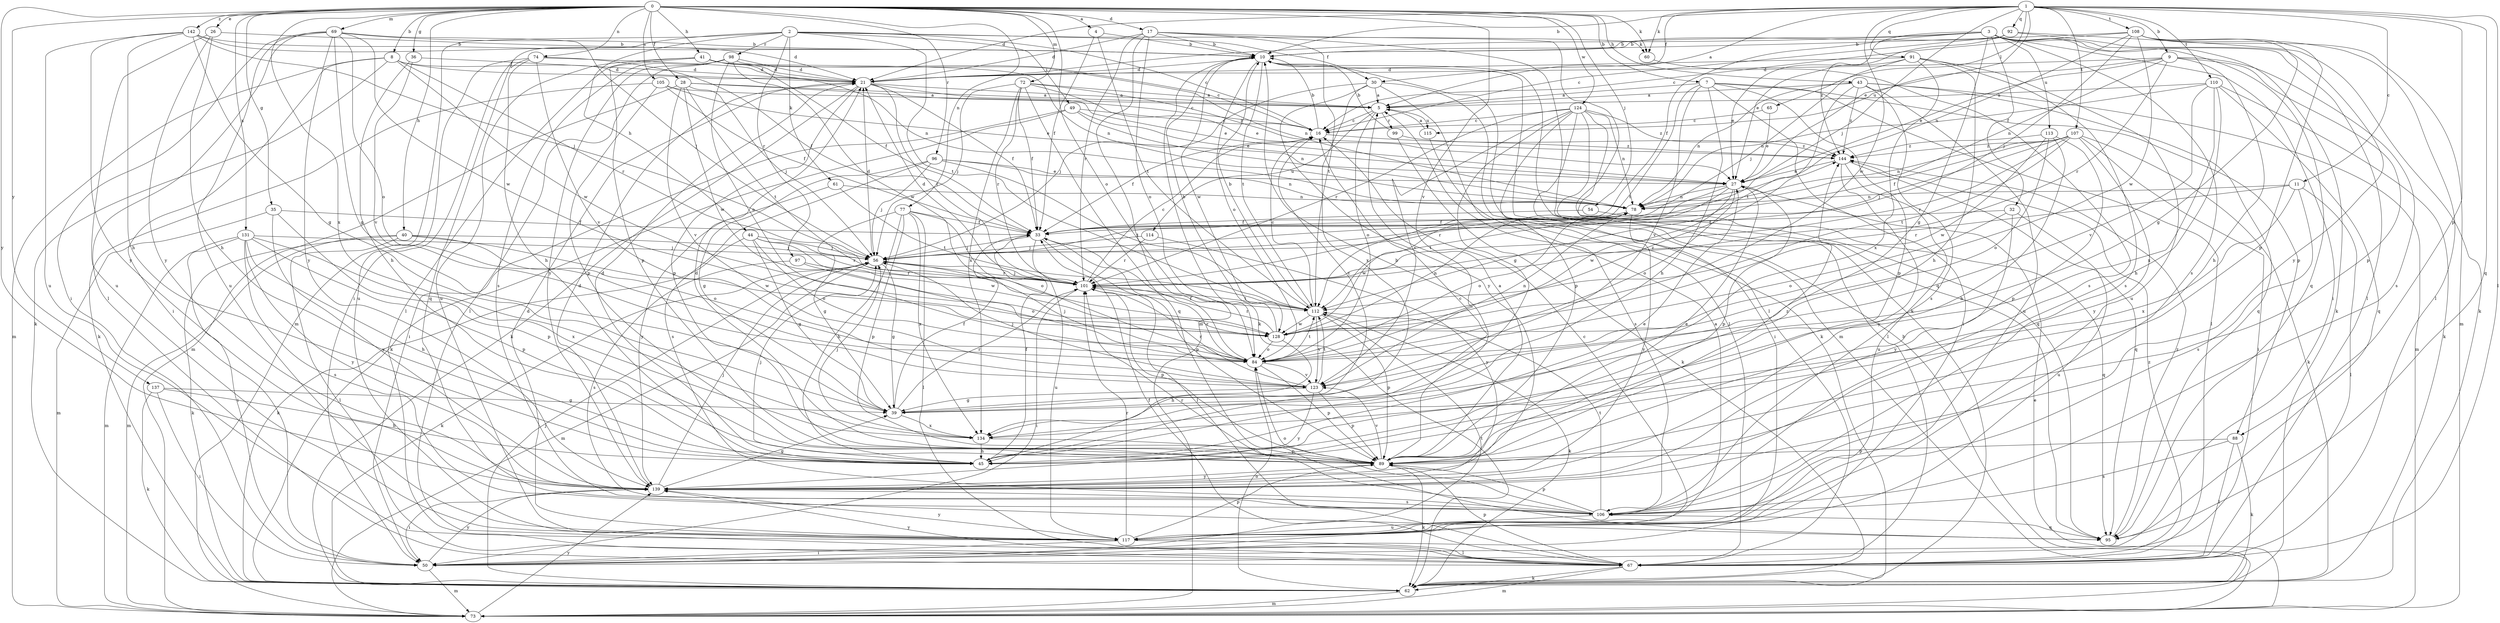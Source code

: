 strict digraph  {
0;
1;
2;
3;
4;
5;
7;
8;
9;
10;
11;
16;
17;
21;
26;
27;
28;
30;
32;
33;
35;
36;
39;
40;
41;
43;
44;
45;
49;
50;
54;
56;
60;
61;
62;
65;
67;
69;
72;
73;
74;
77;
78;
84;
88;
89;
91;
92;
95;
96;
97;
98;
99;
101;
105;
106;
107;
108;
110;
112;
113;
114;
115;
117;
123;
124;
128;
131;
134;
137;
139;
142;
144;
0 -> 4  [label=a];
0 -> 7  [label=b];
0 -> 8  [label=b];
0 -> 17  [label=d];
0 -> 26  [label=e];
0 -> 28  [label=f];
0 -> 35  [label=g];
0 -> 36  [label=g];
0 -> 40  [label=h];
0 -> 41  [label=h];
0 -> 43  [label=h];
0 -> 54  [label=j];
0 -> 60  [label=k];
0 -> 69  [label=m];
0 -> 72  [label=m];
0 -> 74  [label=n];
0 -> 77  [label=n];
0 -> 84  [label=o];
0 -> 96  [label=r];
0 -> 105  [label=s];
0 -> 123  [label=v];
0 -> 124  [label=w];
0 -> 131  [label=x];
0 -> 134  [label=x];
0 -> 137  [label=y];
0 -> 139  [label=y];
0 -> 142  [label=z];
1 -> 5  [label=a];
1 -> 9  [label=b];
1 -> 10  [label=b];
1 -> 11  [label=c];
1 -> 21  [label=d];
1 -> 27  [label=e];
1 -> 30  [label=f];
1 -> 56  [label=j];
1 -> 60  [label=k];
1 -> 65  [label=l];
1 -> 67  [label=l];
1 -> 88  [label=p];
1 -> 91  [label=q];
1 -> 92  [label=q];
1 -> 95  [label=q];
1 -> 107  [label=t];
1 -> 108  [label=t];
1 -> 110  [label=t];
1 -> 128  [label=w];
2 -> 16  [label=c];
2 -> 30  [label=f];
2 -> 44  [label=h];
2 -> 49  [label=i];
2 -> 50  [label=i];
2 -> 60  [label=k];
2 -> 61  [label=k];
2 -> 73  [label=m];
2 -> 97  [label=r];
2 -> 98  [label=r];
2 -> 112  [label=t];
3 -> 10  [label=b];
3 -> 21  [label=d];
3 -> 32  [label=f];
3 -> 33  [label=f];
3 -> 39  [label=g];
3 -> 50  [label=i];
3 -> 62  [label=k];
3 -> 67  [label=l];
3 -> 95  [label=q];
3 -> 106  [label=s];
3 -> 113  [label=u];
3 -> 144  [label=z];
4 -> 10  [label=b];
4 -> 33  [label=f];
4 -> 112  [label=t];
5 -> 16  [label=c];
5 -> 84  [label=o];
5 -> 99  [label=r];
5 -> 114  [label=u];
5 -> 115  [label=u];
7 -> 5  [label=a];
7 -> 45  [label=h];
7 -> 50  [label=i];
7 -> 67  [label=l];
7 -> 88  [label=p];
7 -> 89  [label=p];
7 -> 112  [label=t];
7 -> 123  [label=v];
8 -> 21  [label=d];
8 -> 50  [label=i];
8 -> 62  [label=k];
8 -> 73  [label=m];
8 -> 78  [label=n];
8 -> 101  [label=r];
8 -> 128  [label=w];
9 -> 21  [label=d];
9 -> 27  [label=e];
9 -> 45  [label=h];
9 -> 78  [label=n];
9 -> 89  [label=p];
9 -> 101  [label=r];
9 -> 106  [label=s];
9 -> 115  [label=u];
10 -> 21  [label=d];
10 -> 62  [label=k];
10 -> 67  [label=l];
10 -> 73  [label=m];
10 -> 84  [label=o];
10 -> 112  [label=t];
10 -> 128  [label=w];
11 -> 67  [label=l];
11 -> 78  [label=n];
11 -> 101  [label=r];
11 -> 106  [label=s];
11 -> 134  [label=x];
16 -> 10  [label=b];
16 -> 33  [label=f];
16 -> 144  [label=z];
17 -> 10  [label=b];
17 -> 21  [label=d];
17 -> 62  [label=k];
17 -> 73  [label=m];
17 -> 84  [label=o];
17 -> 95  [label=q];
17 -> 101  [label=r];
17 -> 112  [label=t];
21 -> 5  [label=a];
21 -> 27  [label=e];
21 -> 33  [label=f];
21 -> 62  [label=k];
21 -> 89  [label=p];
21 -> 101  [label=r];
26 -> 10  [label=b];
26 -> 45  [label=h];
26 -> 117  [label=u];
26 -> 139  [label=y];
27 -> 78  [label=n];
27 -> 84  [label=o];
27 -> 89  [label=p];
27 -> 101  [label=r];
27 -> 112  [label=t];
27 -> 128  [label=w];
28 -> 5  [label=a];
28 -> 16  [label=c];
28 -> 56  [label=j];
28 -> 73  [label=m];
28 -> 112  [label=t];
28 -> 123  [label=v];
28 -> 128  [label=w];
30 -> 5  [label=a];
30 -> 56  [label=j];
30 -> 62  [label=k];
30 -> 67  [label=l];
30 -> 134  [label=x];
30 -> 139  [label=y];
32 -> 33  [label=f];
32 -> 84  [label=o];
32 -> 117  [label=u];
32 -> 139  [label=y];
33 -> 56  [label=j];
33 -> 67  [label=l];
33 -> 89  [label=p];
33 -> 117  [label=u];
35 -> 33  [label=f];
35 -> 73  [label=m];
35 -> 89  [label=p];
35 -> 139  [label=y];
36 -> 21  [label=d];
36 -> 45  [label=h];
36 -> 123  [label=v];
39 -> 16  [label=c];
39 -> 33  [label=f];
39 -> 101  [label=r];
39 -> 134  [label=x];
40 -> 56  [label=j];
40 -> 62  [label=k];
40 -> 67  [label=l];
40 -> 73  [label=m];
40 -> 84  [label=o];
40 -> 128  [label=w];
41 -> 16  [label=c];
41 -> 21  [label=d];
41 -> 33  [label=f];
41 -> 67  [label=l];
41 -> 78  [label=n];
41 -> 89  [label=p];
41 -> 117  [label=u];
43 -> 5  [label=a];
43 -> 73  [label=m];
43 -> 78  [label=n];
43 -> 95  [label=q];
43 -> 106  [label=s];
43 -> 112  [label=t];
43 -> 117  [label=u];
43 -> 144  [label=z];
44 -> 39  [label=g];
44 -> 56  [label=j];
44 -> 62  [label=k];
44 -> 84  [label=o];
44 -> 101  [label=r];
44 -> 128  [label=w];
45 -> 16  [label=c];
45 -> 21  [label=d];
45 -> 27  [label=e];
45 -> 33  [label=f];
45 -> 56  [label=j];
49 -> 16  [label=c];
49 -> 27  [label=e];
49 -> 50  [label=i];
49 -> 62  [label=k];
49 -> 78  [label=n];
50 -> 73  [label=m];
50 -> 112  [label=t];
50 -> 139  [label=y];
54 -> 33  [label=f];
54 -> 95  [label=q];
56 -> 21  [label=d];
56 -> 39  [label=g];
56 -> 62  [label=k];
56 -> 73  [label=m];
56 -> 101  [label=r];
60 -> 106  [label=s];
61 -> 78  [label=n];
61 -> 112  [label=t];
61 -> 139  [label=y];
62 -> 56  [label=j];
62 -> 73  [label=m];
62 -> 84  [label=o];
65 -> 16  [label=c];
65 -> 27  [label=e];
67 -> 33  [label=f];
67 -> 62  [label=k];
67 -> 73  [label=m];
67 -> 89  [label=p];
67 -> 139  [label=y];
67 -> 144  [label=z];
69 -> 10  [label=b];
69 -> 39  [label=g];
69 -> 50  [label=i];
69 -> 56  [label=j];
69 -> 67  [label=l];
69 -> 84  [label=o];
69 -> 117  [label=u];
69 -> 128  [label=w];
69 -> 139  [label=y];
72 -> 5  [label=a];
72 -> 27  [label=e];
72 -> 33  [label=f];
72 -> 56  [label=j];
72 -> 95  [label=q];
72 -> 101  [label=r];
72 -> 134  [label=x];
72 -> 144  [label=z];
73 -> 10  [label=b];
73 -> 27  [label=e];
73 -> 139  [label=y];
74 -> 21  [label=d];
74 -> 33  [label=f];
74 -> 45  [label=h];
74 -> 95  [label=q];
74 -> 117  [label=u];
74 -> 123  [label=v];
77 -> 33  [label=f];
77 -> 39  [label=g];
77 -> 45  [label=h];
77 -> 67  [label=l];
77 -> 84  [label=o];
77 -> 89  [label=p];
77 -> 134  [label=x];
78 -> 33  [label=f];
78 -> 84  [label=o];
78 -> 128  [label=w];
78 -> 139  [label=y];
84 -> 33  [label=f];
84 -> 56  [label=j];
84 -> 78  [label=n];
84 -> 89  [label=p];
84 -> 101  [label=r];
84 -> 112  [label=t];
84 -> 123  [label=v];
88 -> 62  [label=k];
88 -> 67  [label=l];
88 -> 89  [label=p];
88 -> 106  [label=s];
89 -> 5  [label=a];
89 -> 10  [label=b];
89 -> 21  [label=d];
89 -> 27  [label=e];
89 -> 62  [label=k];
89 -> 123  [label=v];
89 -> 139  [label=y];
89 -> 144  [label=z];
91 -> 21  [label=d];
91 -> 27  [label=e];
91 -> 45  [label=h];
91 -> 56  [label=j];
91 -> 106  [label=s];
91 -> 117  [label=u];
91 -> 134  [label=x];
92 -> 10  [label=b];
92 -> 16  [label=c];
92 -> 27  [label=e];
92 -> 62  [label=k];
92 -> 139  [label=y];
95 -> 144  [label=z];
96 -> 27  [label=e];
96 -> 39  [label=g];
96 -> 56  [label=j];
96 -> 78  [label=n];
96 -> 106  [label=s];
96 -> 112  [label=t];
97 -> 84  [label=o];
97 -> 101  [label=r];
97 -> 106  [label=s];
98 -> 21  [label=d];
98 -> 67  [label=l];
98 -> 78  [label=n];
98 -> 84  [label=o];
98 -> 106  [label=s];
98 -> 128  [label=w];
98 -> 139  [label=y];
99 -> 10  [label=b];
99 -> 62  [label=k];
99 -> 144  [label=z];
101 -> 16  [label=c];
101 -> 21  [label=d];
101 -> 50  [label=i];
101 -> 56  [label=j];
101 -> 89  [label=p];
101 -> 112  [label=t];
105 -> 5  [label=a];
105 -> 27  [label=e];
105 -> 33  [label=f];
105 -> 62  [label=k];
105 -> 89  [label=p];
106 -> 84  [label=o];
106 -> 89  [label=p];
106 -> 95  [label=q];
106 -> 101  [label=r];
106 -> 112  [label=t];
106 -> 117  [label=u];
107 -> 33  [label=f];
107 -> 50  [label=i];
107 -> 56  [label=j];
107 -> 62  [label=k];
107 -> 78  [label=n];
107 -> 101  [label=r];
107 -> 112  [label=t];
107 -> 139  [label=y];
107 -> 144  [label=z];
108 -> 10  [label=b];
108 -> 16  [label=c];
108 -> 39  [label=g];
108 -> 56  [label=j];
108 -> 67  [label=l];
108 -> 73  [label=m];
108 -> 78  [label=n];
108 -> 89  [label=p];
108 -> 128  [label=w];
110 -> 5  [label=a];
110 -> 45  [label=h];
110 -> 62  [label=k];
110 -> 78  [label=n];
110 -> 95  [label=q];
110 -> 123  [label=v];
110 -> 134  [label=x];
112 -> 10  [label=b];
112 -> 16  [label=c];
112 -> 62  [label=k];
112 -> 89  [label=p];
112 -> 123  [label=v];
112 -> 128  [label=w];
113 -> 45  [label=h];
113 -> 84  [label=o];
113 -> 89  [label=p];
113 -> 128  [label=w];
113 -> 144  [label=z];
114 -> 56  [label=j];
114 -> 101  [label=r];
114 -> 139  [label=y];
115 -> 5  [label=a];
115 -> 106  [label=s];
117 -> 5  [label=a];
117 -> 16  [label=c];
117 -> 21  [label=d];
117 -> 50  [label=i];
117 -> 67  [label=l];
117 -> 89  [label=p];
117 -> 101  [label=r];
117 -> 139  [label=y];
123 -> 39  [label=g];
123 -> 56  [label=j];
123 -> 89  [label=p];
123 -> 101  [label=r];
123 -> 112  [label=t];
123 -> 139  [label=y];
124 -> 16  [label=c];
124 -> 39  [label=g];
124 -> 50  [label=i];
124 -> 67  [label=l];
124 -> 78  [label=n];
124 -> 89  [label=p];
124 -> 95  [label=q];
124 -> 101  [label=r];
124 -> 123  [label=v];
124 -> 144  [label=z];
128 -> 10  [label=b];
128 -> 45  [label=h];
128 -> 78  [label=n];
128 -> 84  [label=o];
128 -> 101  [label=r];
128 -> 144  [label=z];
131 -> 45  [label=h];
131 -> 50  [label=i];
131 -> 56  [label=j];
131 -> 73  [label=m];
131 -> 89  [label=p];
131 -> 106  [label=s];
131 -> 134  [label=x];
131 -> 139  [label=y];
134 -> 45  [label=h];
134 -> 56  [label=j];
134 -> 89  [label=p];
137 -> 39  [label=g];
137 -> 45  [label=h];
137 -> 50  [label=i];
137 -> 62  [label=k];
139 -> 21  [label=d];
139 -> 39  [label=g];
139 -> 50  [label=i];
139 -> 56  [label=j];
139 -> 106  [label=s];
142 -> 10  [label=b];
142 -> 21  [label=d];
142 -> 39  [label=g];
142 -> 45  [label=h];
142 -> 56  [label=j];
142 -> 117  [label=u];
142 -> 139  [label=y];
144 -> 27  [label=e];
144 -> 95  [label=q];
144 -> 117  [label=u];
144 -> 139  [label=y];
}
